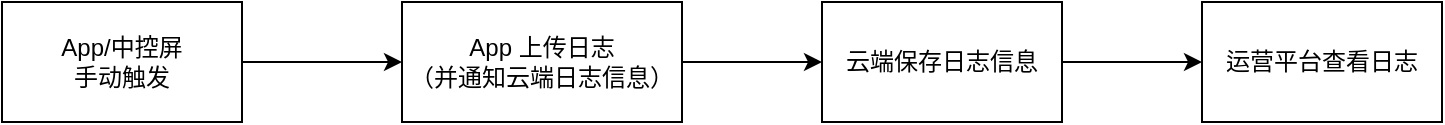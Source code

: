 <mxfile version="21.7.2" type="github">
  <diagram name="第 1 页" id="i99Y6WtIKTLCs5u1Epov">
    <mxGraphModel dx="1434" dy="822" grid="1" gridSize="10" guides="1" tooltips="1" connect="1" arrows="1" fold="1" page="1" pageScale="1" pageWidth="827" pageHeight="1169" math="0" shadow="0">
      <root>
        <mxCell id="0" />
        <mxCell id="1" parent="0" />
        <mxCell id="lY8eCmT-5-J23zFgwTHB-3" value="" style="edgeStyle=orthogonalEdgeStyle;rounded=0;orthogonalLoop=1;jettySize=auto;html=1;" parent="1" source="lY8eCmT-5-J23zFgwTHB-1" target="lY8eCmT-5-J23zFgwTHB-2" edge="1">
          <mxGeometry relative="1" as="geometry" />
        </mxCell>
        <mxCell id="lY8eCmT-5-J23zFgwTHB-1" value="App/中控屏&lt;br&gt;手动触发" style="rounded=0;whiteSpace=wrap;html=1;" parent="1" vertex="1">
          <mxGeometry x="80" y="140" width="120" height="60" as="geometry" />
        </mxCell>
        <mxCell id="lY8eCmT-5-J23zFgwTHB-5" value="" style="edgeStyle=orthogonalEdgeStyle;rounded=0;orthogonalLoop=1;jettySize=auto;html=1;" parent="1" source="lY8eCmT-5-J23zFgwTHB-2" target="lY8eCmT-5-J23zFgwTHB-4" edge="1">
          <mxGeometry relative="1" as="geometry" />
        </mxCell>
        <mxCell id="lY8eCmT-5-J23zFgwTHB-2" value="App 上传日志&lt;br&gt;（并通知云端日志信息）" style="rounded=0;whiteSpace=wrap;html=1;" parent="1" vertex="1">
          <mxGeometry x="280" y="140" width="140" height="60" as="geometry" />
        </mxCell>
        <mxCell id="lY8eCmT-5-J23zFgwTHB-7" value="" style="edgeStyle=orthogonalEdgeStyle;rounded=0;orthogonalLoop=1;jettySize=auto;html=1;" parent="1" source="lY8eCmT-5-J23zFgwTHB-4" target="lY8eCmT-5-J23zFgwTHB-6" edge="1">
          <mxGeometry relative="1" as="geometry" />
        </mxCell>
        <mxCell id="lY8eCmT-5-J23zFgwTHB-4" value="云端保存日志信息" style="rounded=0;whiteSpace=wrap;html=1;" parent="1" vertex="1">
          <mxGeometry x="490" y="140" width="120" height="60" as="geometry" />
        </mxCell>
        <mxCell id="lY8eCmT-5-J23zFgwTHB-6" value="运营平台查看日志" style="whiteSpace=wrap;html=1;rounded=0;" parent="1" vertex="1">
          <mxGeometry x="680" y="140" width="120" height="60" as="geometry" />
        </mxCell>
      </root>
    </mxGraphModel>
  </diagram>
</mxfile>
